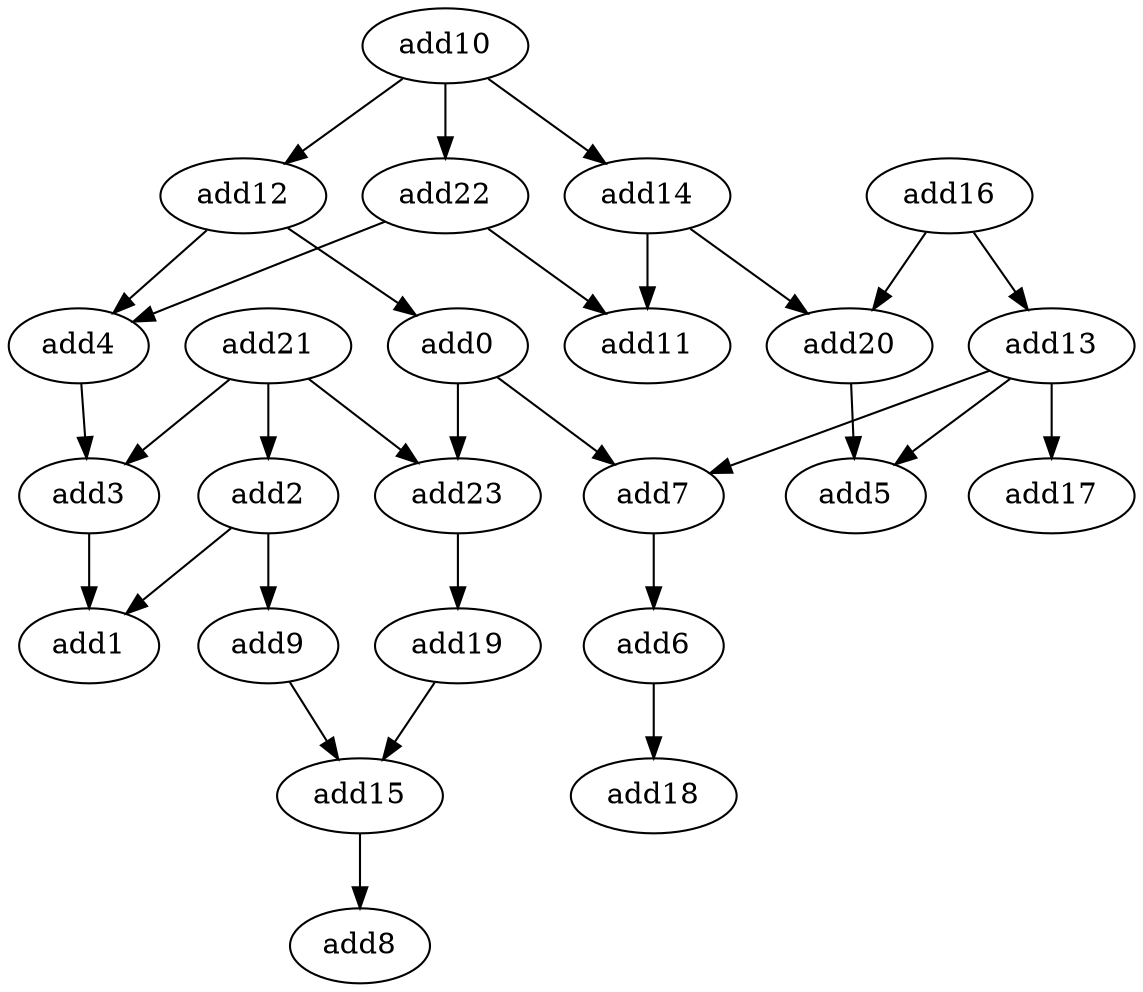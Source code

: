 strict digraph  {
add20 [opcode=add];
add5 [opcode=add];
add14 [opcode=add];
add0 [opcode=add];
add17 [opcode=add];
add21 [opcode=add];
add22 [opcode=add];
add23 [opcode=add];
add8 [opcode=add];
add10 [opcode=add];
add4 [opcode=add];
add2 [opcode=add];
add18 [opcode=add];
add13 [opcode=add];
add3 [opcode=add];
add6 [opcode=add];
add9 [opcode=add];
add11 [opcode=add];
add19 [opcode=add];
add7 [opcode=add];
add12 [opcode=add];
add15 [opcode=add];
add1 [opcode=add];
add16 [opcode=add];
add20 -> add5;
add14 -> add11;
add14 -> add20;
add0 -> add23;
add0 -> add7;
add21 -> add2;
add21 -> add3;
add21 -> add23;
add22 -> add11;
add22 -> add4;
add23 -> add19;
add10 -> add14;
add10 -> add12;
add10 -> add22;
add4 -> add3;
add2 -> add1;
add2 -> add9;
add13 -> add5;
add13 -> add7;
add13 -> add17;
add3 -> add1;
add6 -> add18;
add9 -> add15;
add19 -> add15;
add7 -> add6;
add12 -> add4;
add12 -> add0;
add15 -> add8;
add16 -> add20;
add16 -> add13;
}
